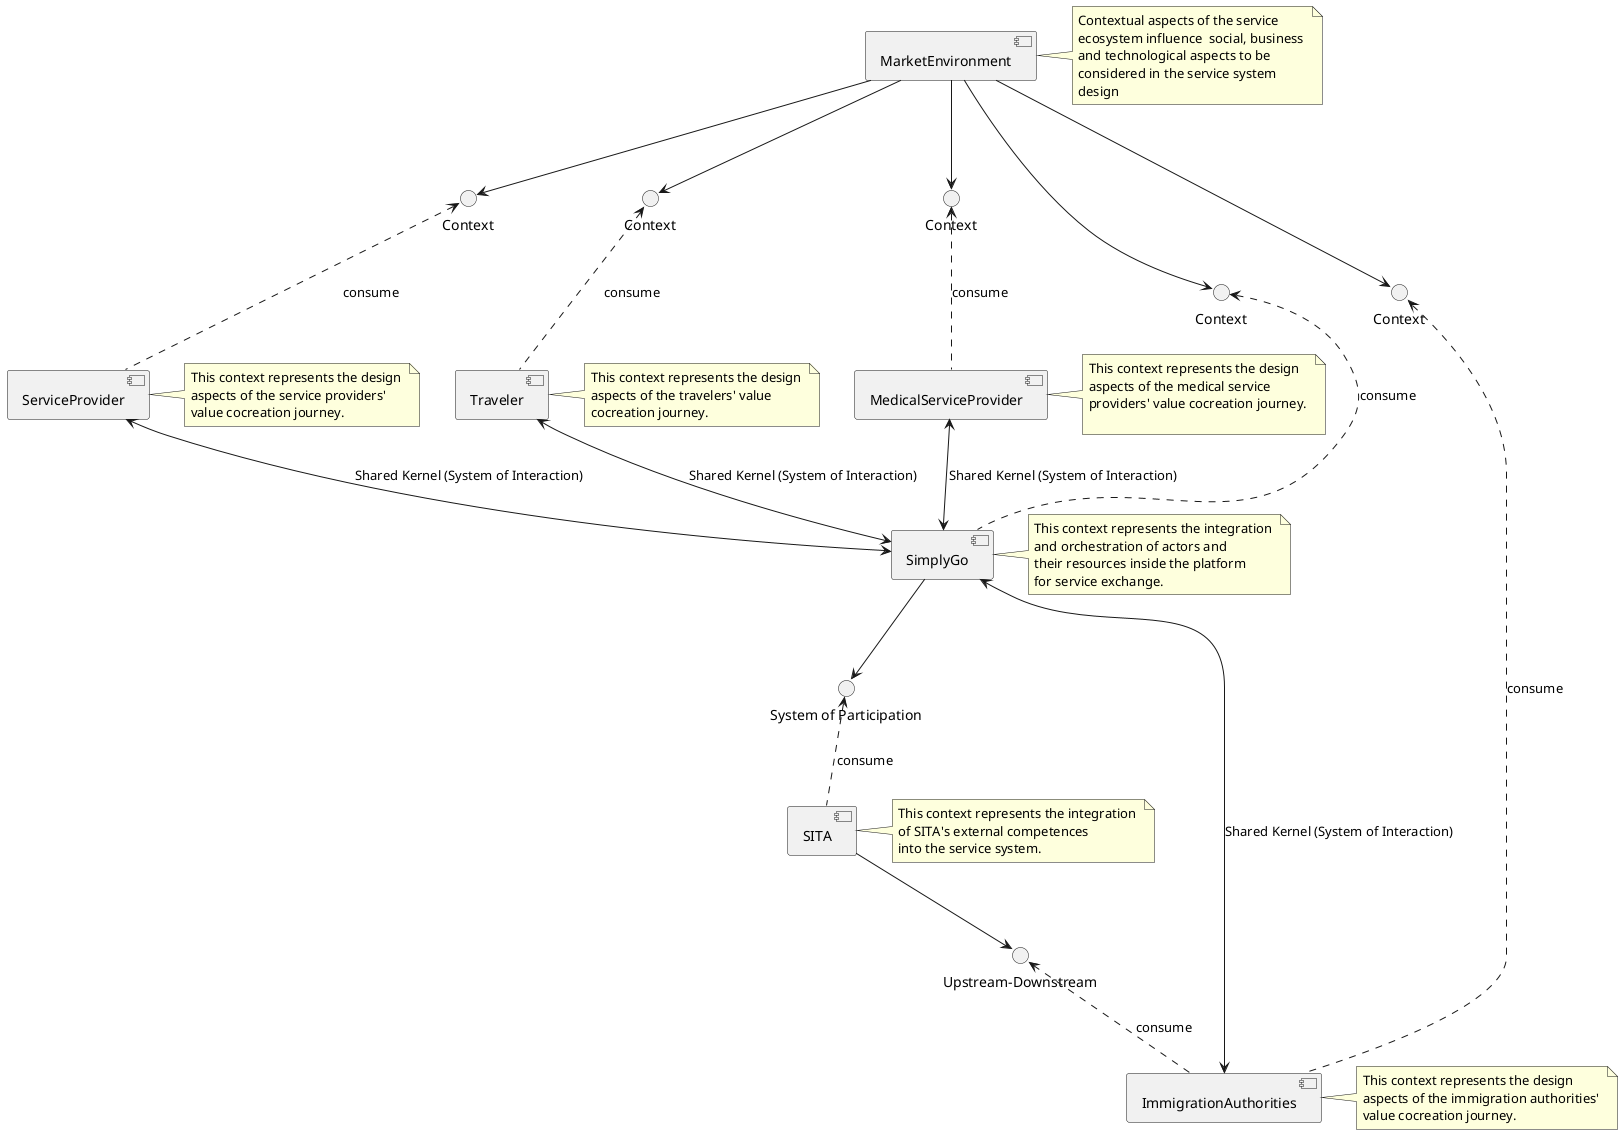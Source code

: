 @startuml

skinparam componentStyle uml2

component [Traveler]
note right of [Traveler]
This context represents the design 
aspects of the travelers' value 
cocreation journey. 
end note
component [ServiceProvider]
note right of [ServiceProvider]
This context represents the design 
aspects of the service providers' 
value cocreation journey. 
end note
component [ImmigrationAuthorities]
note right of [ImmigrationAuthorities]
This context represents the design 
aspects of the immigration authorities' 
value cocreation journey. 
end note
component [MedicalServiceProvider]
note right of [MedicalServiceProvider]
This context represents the design 
aspects of the medical service 
providers' value cocreation journey. 

end note
component [SimplyGo]
note right of [SimplyGo]
This context represents the integration 
and orchestration of actors and 
their resources inside the platform 
for service exchange. 
end note
component [SITA]
note right of [SITA]
This context represents the integration 
of SITA's external competences 
into the service system. 
end note
component [MarketEnvironment]
note right of [MarketEnvironment]
Contextual aspects of the service 
ecosystem influence  social, business 
and technological aspects to be 
considered in the service system 
design 
end note

interface "Context" as Traveler_to_MarketEnvironment
[MarketEnvironment] --> Traveler_to_MarketEnvironment
Traveler_to_MarketEnvironment <.. [Traveler] : consume

interface "Context" as ServiceProvider_to_MarketEnvironment
[MarketEnvironment] --> ServiceProvider_to_MarketEnvironment
ServiceProvider_to_MarketEnvironment <.. [ServiceProvider] : consume

interface "Context" as ImmigrationAuthorities_to_MarketEnvironment
[MarketEnvironment] --> ImmigrationAuthorities_to_MarketEnvironment
ImmigrationAuthorities_to_MarketEnvironment <.. [ImmigrationAuthorities] : consume

interface "Context" as MedicalServiceProvider_to_MarketEnvironment
[MarketEnvironment] --> MedicalServiceProvider_to_MarketEnvironment
MedicalServiceProvider_to_MarketEnvironment <.. [MedicalServiceProvider] : consume

interface "Context" as SimplyGo_to_MarketEnvironment
[MarketEnvironment] --> SimplyGo_to_MarketEnvironment
SimplyGo_to_MarketEnvironment <.. [SimplyGo] : consume

[Traveler]<-->[SimplyGo] : Shared Kernel (System of Interaction)

[ServiceProvider]<-->[SimplyGo] : Shared Kernel (System of Interaction)

[ImmigrationAuthorities]<-->[SimplyGo] : Shared Kernel (System of Interaction)

[MedicalServiceProvider]<-->[SimplyGo] : Shared Kernel (System of Interaction)

interface "System of Participation" as SITA_to_SimplyGo
[SimplyGo] --> SITA_to_SimplyGo
SITA_to_SimplyGo <.. [SITA] : consume

interface "Upstream-Downstream" as ImmigrationAuthorities_to_SITA
[SITA] --> ImmigrationAuthorities_to_SITA
ImmigrationAuthorities_to_SITA <.. [ImmigrationAuthorities] : consume



@enduml
